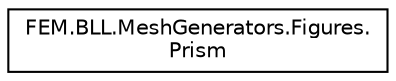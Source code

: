 digraph "Graphical Class Hierarchy"
{
 // LATEX_PDF_SIZE
  edge [fontname="Helvetica",fontsize="10",labelfontname="Helvetica",labelfontsize="10"];
  node [fontname="Helvetica",fontsize="10",shape=record];
  rankdir="LR";
  Node0 [label="FEM.BLL.MeshGenerators.Figures.\lPrism",height=0.2,width=0.4,color="black", fillcolor="white", style="filled",URL="$class_f_e_m_1_1_b_l_l_1_1_mesh_generators_1_1_figures_1_1_prism.html",tooltip=" "];
}
